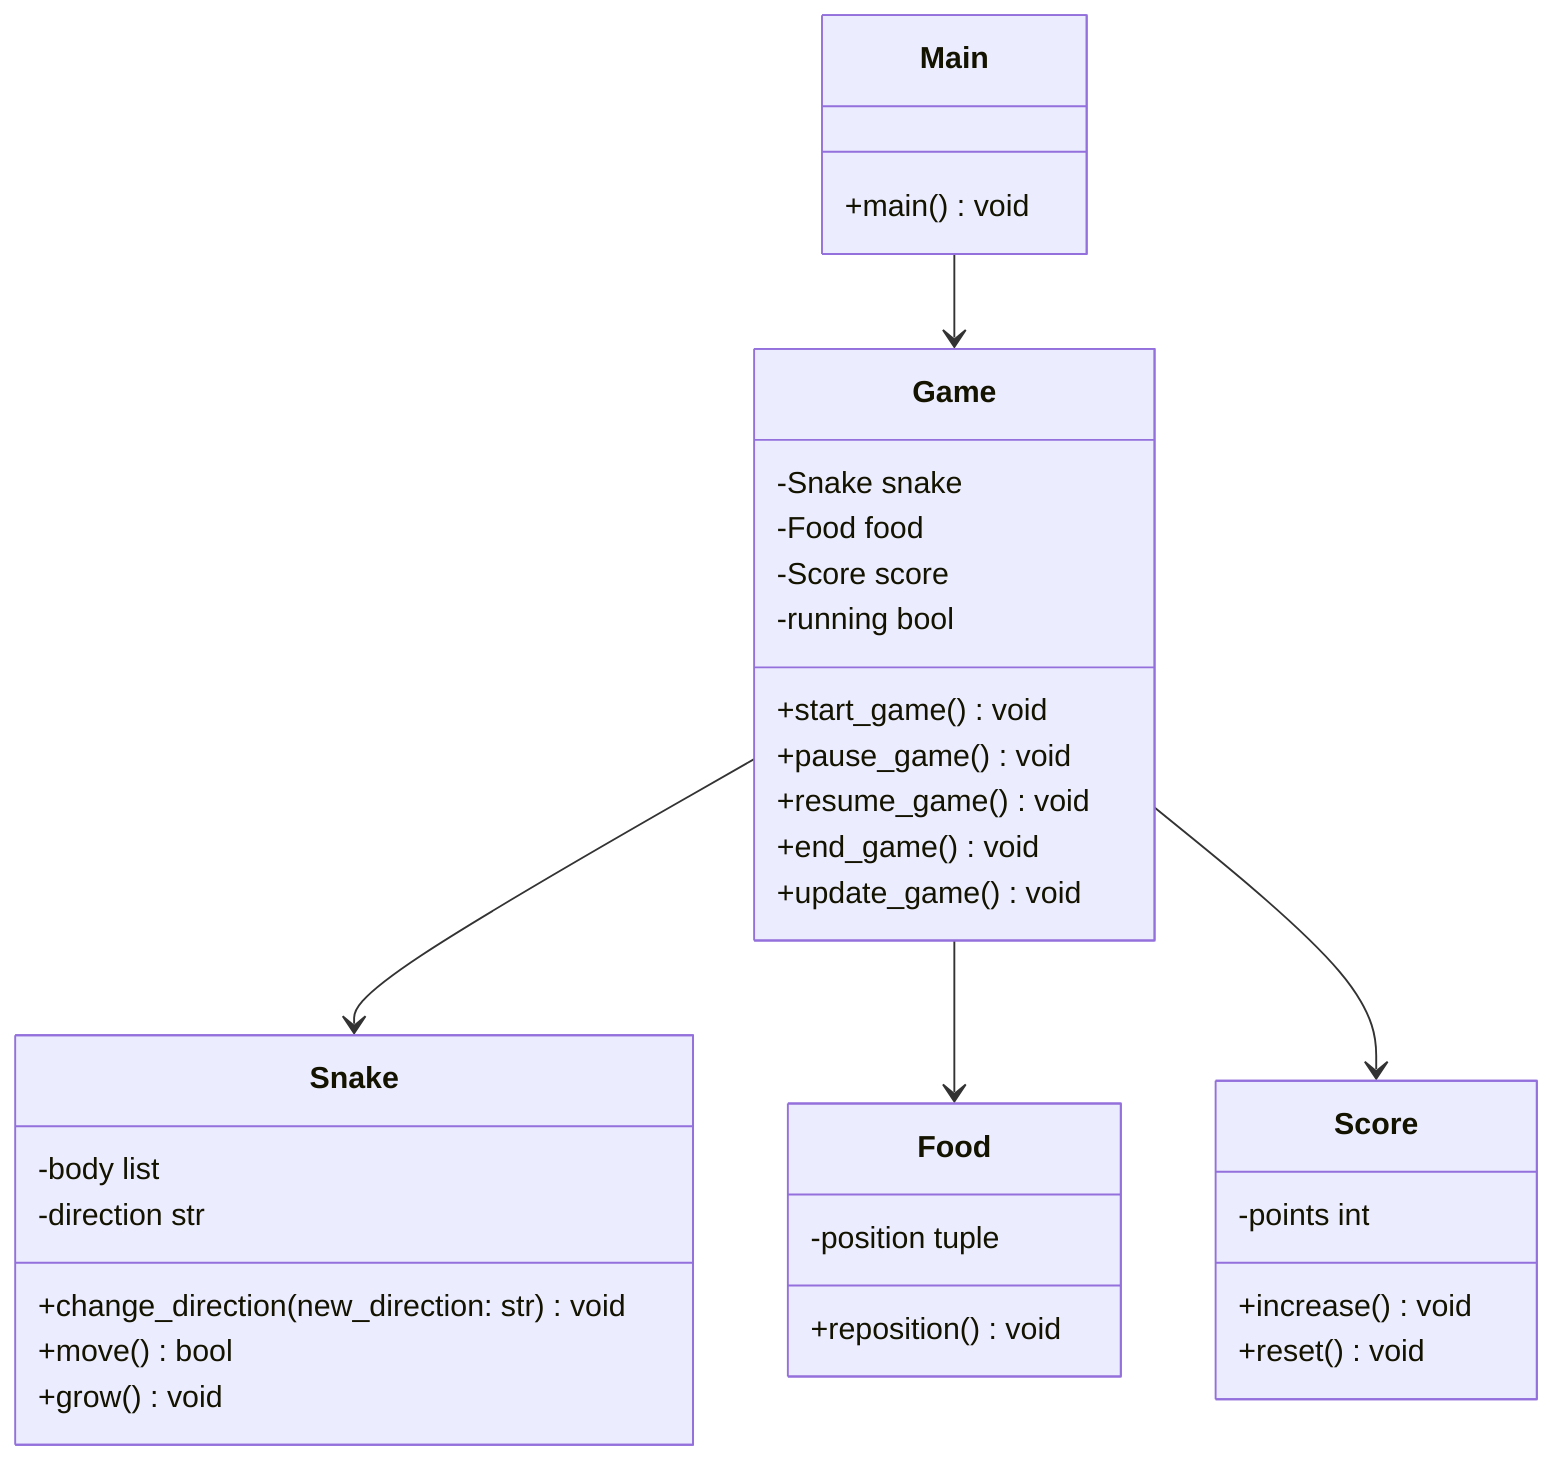 classDiagram
    class Main {
        +main() void
    }
    class Game {
        -Snake snake
        -Food food
        -Score score
        -running bool
        +start_game() void
        +pause_game() void
        +resume_game() void
        +end_game() void
        +update_game() void
    }
    class Snake {
        -body list
        -direction str
        +change_direction(new_direction: str) void
        +move() bool
        +grow() void
    }
    class Food {
        -position tuple
        +reposition() void
    }
    class Score {
        -points int
        +increase() void
        +reset() void
    }
    Main --> Game
    Game --> Snake
    Game --> Food
    Game --> Score